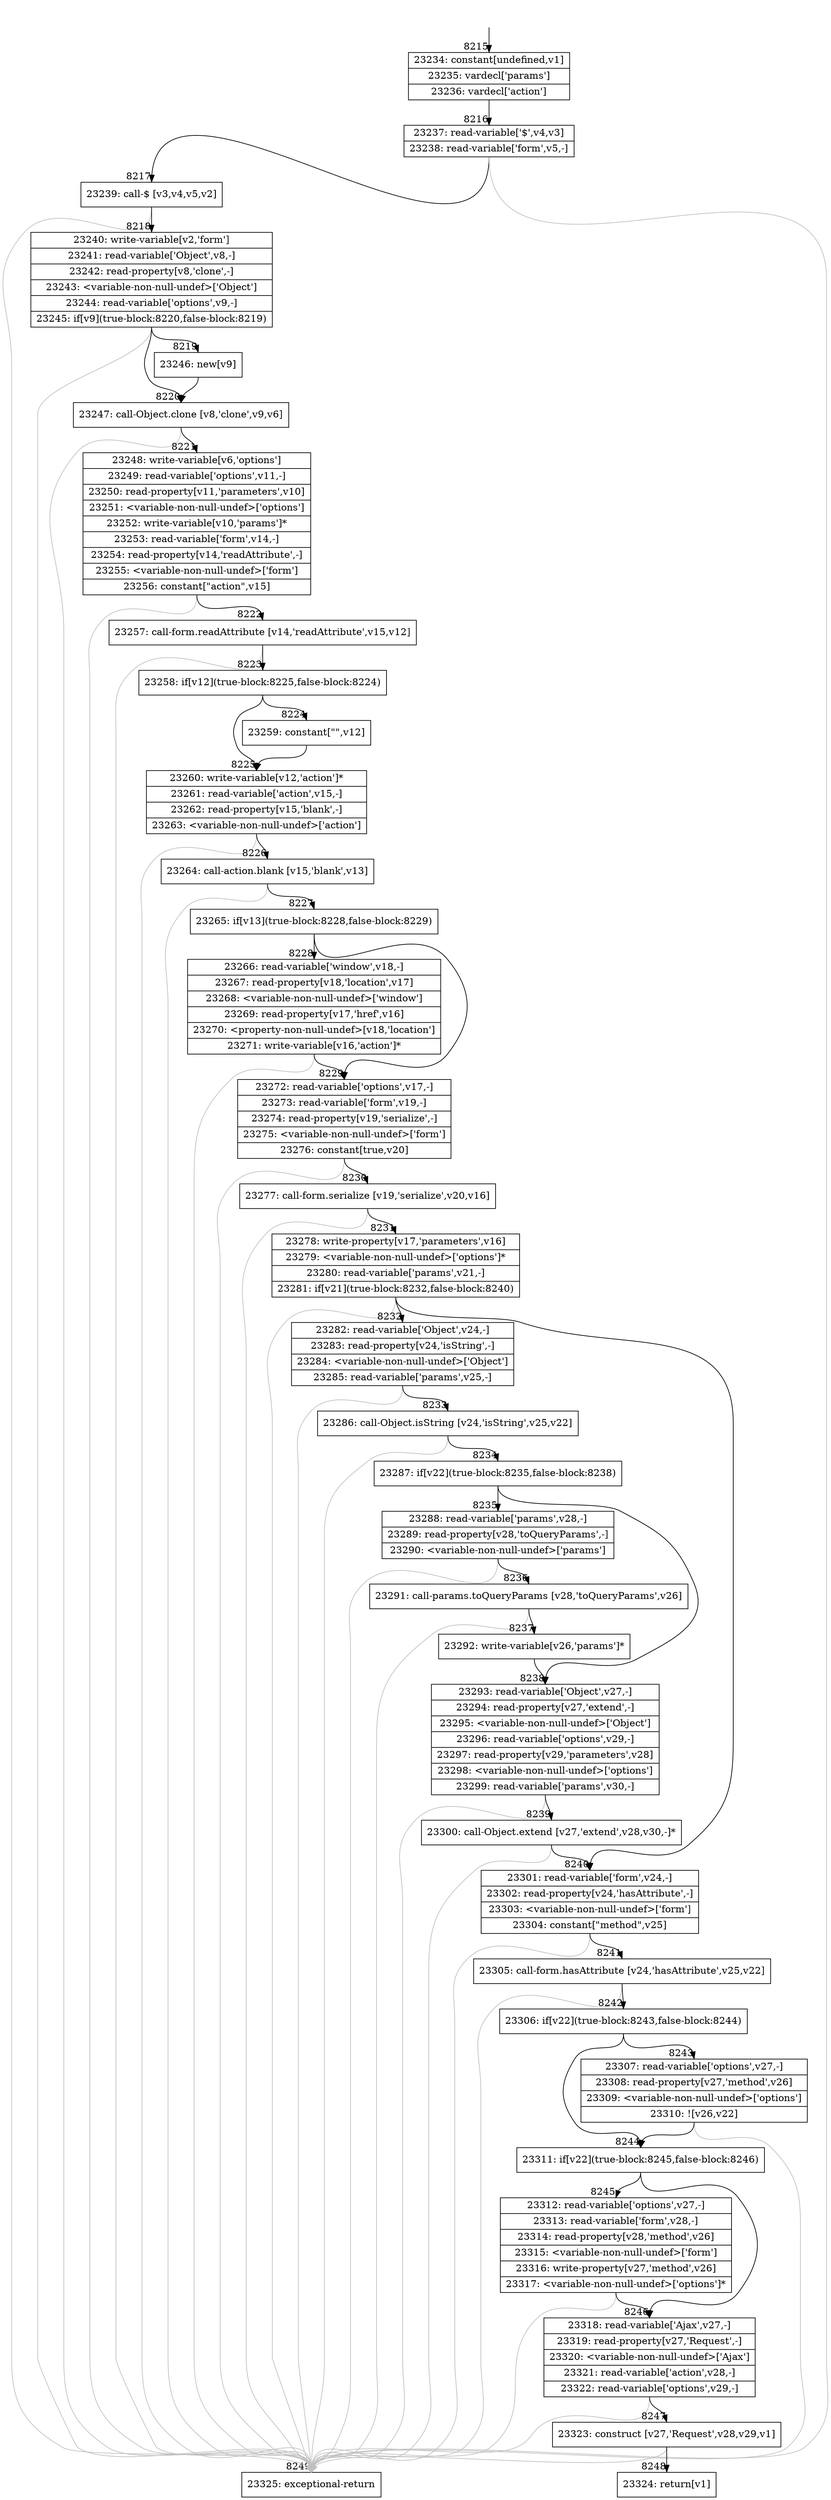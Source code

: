 digraph {
rankdir="TD"
BB_entry608[shape=none,label=""];
BB_entry608 -> BB8215 [tailport=s, headport=n, headlabel="    8215"]
BB8215 [shape=record label="{23234: constant[undefined,v1]|23235: vardecl['params']|23236: vardecl['action']}" ] 
BB8215 -> BB8216 [tailport=s, headport=n, headlabel="      8216"]
BB8216 [shape=record label="{23237: read-variable['$',v4,v3]|23238: read-variable['form',v5,-]}" ] 
BB8216 -> BB8217 [tailport=s, headport=n, headlabel="      8217"]
BB8216 -> BB8249 [tailport=s, headport=n, color=gray, headlabel="      8249"]
BB8217 [shape=record label="{23239: call-$ [v3,v4,v5,v2]}" ] 
BB8217 -> BB8218 [tailport=s, headport=n, headlabel="      8218"]
BB8217 -> BB8249 [tailport=s, headport=n, color=gray]
BB8218 [shape=record label="{23240: write-variable[v2,'form']|23241: read-variable['Object',v8,-]|23242: read-property[v8,'clone',-]|23243: \<variable-non-null-undef\>['Object']|23244: read-variable['options',v9,-]|23245: if[v9](true-block:8220,false-block:8219)}" ] 
BB8218 -> BB8220 [tailport=s, headport=n, headlabel="      8220"]
BB8218 -> BB8219 [tailport=s, headport=n, headlabel="      8219"]
BB8218 -> BB8249 [tailport=s, headport=n, color=gray]
BB8219 [shape=record label="{23246: new[v9]}" ] 
BB8219 -> BB8220 [tailport=s, headport=n]
BB8220 [shape=record label="{23247: call-Object.clone [v8,'clone',v9,v6]}" ] 
BB8220 -> BB8221 [tailport=s, headport=n, headlabel="      8221"]
BB8220 -> BB8249 [tailport=s, headport=n, color=gray]
BB8221 [shape=record label="{23248: write-variable[v6,'options']|23249: read-variable['options',v11,-]|23250: read-property[v11,'parameters',v10]|23251: \<variable-non-null-undef\>['options']|23252: write-variable[v10,'params']*|23253: read-variable['form',v14,-]|23254: read-property[v14,'readAttribute',-]|23255: \<variable-non-null-undef\>['form']|23256: constant[\"action\",v15]}" ] 
BB8221 -> BB8222 [tailport=s, headport=n, headlabel="      8222"]
BB8221 -> BB8249 [tailport=s, headport=n, color=gray]
BB8222 [shape=record label="{23257: call-form.readAttribute [v14,'readAttribute',v15,v12]}" ] 
BB8222 -> BB8223 [tailport=s, headport=n, headlabel="      8223"]
BB8222 -> BB8249 [tailport=s, headport=n, color=gray]
BB8223 [shape=record label="{23258: if[v12](true-block:8225,false-block:8224)}" ] 
BB8223 -> BB8225 [tailport=s, headport=n, headlabel="      8225"]
BB8223 -> BB8224 [tailport=s, headport=n, headlabel="      8224"]
BB8224 [shape=record label="{23259: constant[\"\",v12]}" ] 
BB8224 -> BB8225 [tailport=s, headport=n]
BB8225 [shape=record label="{23260: write-variable[v12,'action']*|23261: read-variable['action',v15,-]|23262: read-property[v15,'blank',-]|23263: \<variable-non-null-undef\>['action']}" ] 
BB8225 -> BB8226 [tailport=s, headport=n, headlabel="      8226"]
BB8225 -> BB8249 [tailport=s, headport=n, color=gray]
BB8226 [shape=record label="{23264: call-action.blank [v15,'blank',v13]}" ] 
BB8226 -> BB8227 [tailport=s, headport=n, headlabel="      8227"]
BB8226 -> BB8249 [tailport=s, headport=n, color=gray]
BB8227 [shape=record label="{23265: if[v13](true-block:8228,false-block:8229)}" ] 
BB8227 -> BB8228 [tailport=s, headport=n, headlabel="      8228"]
BB8227 -> BB8229 [tailport=s, headport=n, headlabel="      8229"]
BB8228 [shape=record label="{23266: read-variable['window',v18,-]|23267: read-property[v18,'location',v17]|23268: \<variable-non-null-undef\>['window']|23269: read-property[v17,'href',v16]|23270: \<property-non-null-undef\>[v18,'location']|23271: write-variable[v16,'action']*}" ] 
BB8228 -> BB8229 [tailport=s, headport=n]
BB8228 -> BB8249 [tailport=s, headport=n, color=gray]
BB8229 [shape=record label="{23272: read-variable['options',v17,-]|23273: read-variable['form',v19,-]|23274: read-property[v19,'serialize',-]|23275: \<variable-non-null-undef\>['form']|23276: constant[true,v20]}" ] 
BB8229 -> BB8230 [tailport=s, headport=n, headlabel="      8230"]
BB8229 -> BB8249 [tailport=s, headport=n, color=gray]
BB8230 [shape=record label="{23277: call-form.serialize [v19,'serialize',v20,v16]}" ] 
BB8230 -> BB8231 [tailport=s, headport=n, headlabel="      8231"]
BB8230 -> BB8249 [tailport=s, headport=n, color=gray]
BB8231 [shape=record label="{23278: write-property[v17,'parameters',v16]|23279: \<variable-non-null-undef\>['options']*|23280: read-variable['params',v21,-]|23281: if[v21](true-block:8232,false-block:8240)}" ] 
BB8231 -> BB8232 [tailport=s, headport=n, headlabel="      8232"]
BB8231 -> BB8240 [tailport=s, headport=n, headlabel="      8240"]
BB8231 -> BB8249 [tailport=s, headport=n, color=gray]
BB8232 [shape=record label="{23282: read-variable['Object',v24,-]|23283: read-property[v24,'isString',-]|23284: \<variable-non-null-undef\>['Object']|23285: read-variable['params',v25,-]}" ] 
BB8232 -> BB8233 [tailport=s, headport=n, headlabel="      8233"]
BB8232 -> BB8249 [tailport=s, headport=n, color=gray]
BB8233 [shape=record label="{23286: call-Object.isString [v24,'isString',v25,v22]}" ] 
BB8233 -> BB8234 [tailport=s, headport=n, headlabel="      8234"]
BB8233 -> BB8249 [tailport=s, headport=n, color=gray]
BB8234 [shape=record label="{23287: if[v22](true-block:8235,false-block:8238)}" ] 
BB8234 -> BB8235 [tailport=s, headport=n, headlabel="      8235"]
BB8234 -> BB8238 [tailport=s, headport=n, headlabel="      8238"]
BB8235 [shape=record label="{23288: read-variable['params',v28,-]|23289: read-property[v28,'toQueryParams',-]|23290: \<variable-non-null-undef\>['params']}" ] 
BB8235 -> BB8236 [tailport=s, headport=n, headlabel="      8236"]
BB8235 -> BB8249 [tailport=s, headport=n, color=gray]
BB8236 [shape=record label="{23291: call-params.toQueryParams [v28,'toQueryParams',v26]}" ] 
BB8236 -> BB8237 [tailport=s, headport=n, headlabel="      8237"]
BB8236 -> BB8249 [tailport=s, headport=n, color=gray]
BB8237 [shape=record label="{23292: write-variable[v26,'params']*}" ] 
BB8237 -> BB8238 [tailport=s, headport=n]
BB8238 [shape=record label="{23293: read-variable['Object',v27,-]|23294: read-property[v27,'extend',-]|23295: \<variable-non-null-undef\>['Object']|23296: read-variable['options',v29,-]|23297: read-property[v29,'parameters',v28]|23298: \<variable-non-null-undef\>['options']|23299: read-variable['params',v30,-]}" ] 
BB8238 -> BB8239 [tailport=s, headport=n, headlabel="      8239"]
BB8238 -> BB8249 [tailport=s, headport=n, color=gray]
BB8239 [shape=record label="{23300: call-Object.extend [v27,'extend',v28,v30,-]*}" ] 
BB8239 -> BB8240 [tailport=s, headport=n]
BB8239 -> BB8249 [tailport=s, headport=n, color=gray]
BB8240 [shape=record label="{23301: read-variable['form',v24,-]|23302: read-property[v24,'hasAttribute',-]|23303: \<variable-non-null-undef\>['form']|23304: constant[\"method\",v25]}" ] 
BB8240 -> BB8241 [tailport=s, headport=n, headlabel="      8241"]
BB8240 -> BB8249 [tailport=s, headport=n, color=gray]
BB8241 [shape=record label="{23305: call-form.hasAttribute [v24,'hasAttribute',v25,v22]}" ] 
BB8241 -> BB8242 [tailport=s, headport=n, headlabel="      8242"]
BB8241 -> BB8249 [tailport=s, headport=n, color=gray]
BB8242 [shape=record label="{23306: if[v22](true-block:8243,false-block:8244)}" ] 
BB8242 -> BB8244 [tailport=s, headport=n, headlabel="      8244"]
BB8242 -> BB8243 [tailport=s, headport=n, headlabel="      8243"]
BB8243 [shape=record label="{23307: read-variable['options',v27,-]|23308: read-property[v27,'method',v26]|23309: \<variable-non-null-undef\>['options']|23310: ![v26,v22]}" ] 
BB8243 -> BB8244 [tailport=s, headport=n]
BB8243 -> BB8249 [tailport=s, headport=n, color=gray]
BB8244 [shape=record label="{23311: if[v22](true-block:8245,false-block:8246)}" ] 
BB8244 -> BB8245 [tailport=s, headport=n, headlabel="      8245"]
BB8244 -> BB8246 [tailport=s, headport=n, headlabel="      8246"]
BB8245 [shape=record label="{23312: read-variable['options',v27,-]|23313: read-variable['form',v28,-]|23314: read-property[v28,'method',v26]|23315: \<variable-non-null-undef\>['form']|23316: write-property[v27,'method',v26]|23317: \<variable-non-null-undef\>['options']*}" ] 
BB8245 -> BB8246 [tailport=s, headport=n]
BB8245 -> BB8249 [tailport=s, headport=n, color=gray]
BB8246 [shape=record label="{23318: read-variable['Ajax',v27,-]|23319: read-property[v27,'Request',-]|23320: \<variable-non-null-undef\>['Ajax']|23321: read-variable['action',v28,-]|23322: read-variable['options',v29,-]}" ] 
BB8246 -> BB8247 [tailport=s, headport=n, headlabel="      8247"]
BB8246 -> BB8249 [tailport=s, headport=n, color=gray]
BB8247 [shape=record label="{23323: construct [v27,'Request',v28,v29,v1]}" ] 
BB8247 -> BB8248 [tailport=s, headport=n, headlabel="      8248"]
BB8247 -> BB8249 [tailport=s, headport=n, color=gray]
BB8248 [shape=record label="{23324: return[v1]}" ] 
BB8249 [shape=record label="{23325: exceptional-return}" ] 
//#$~ 6380
}

